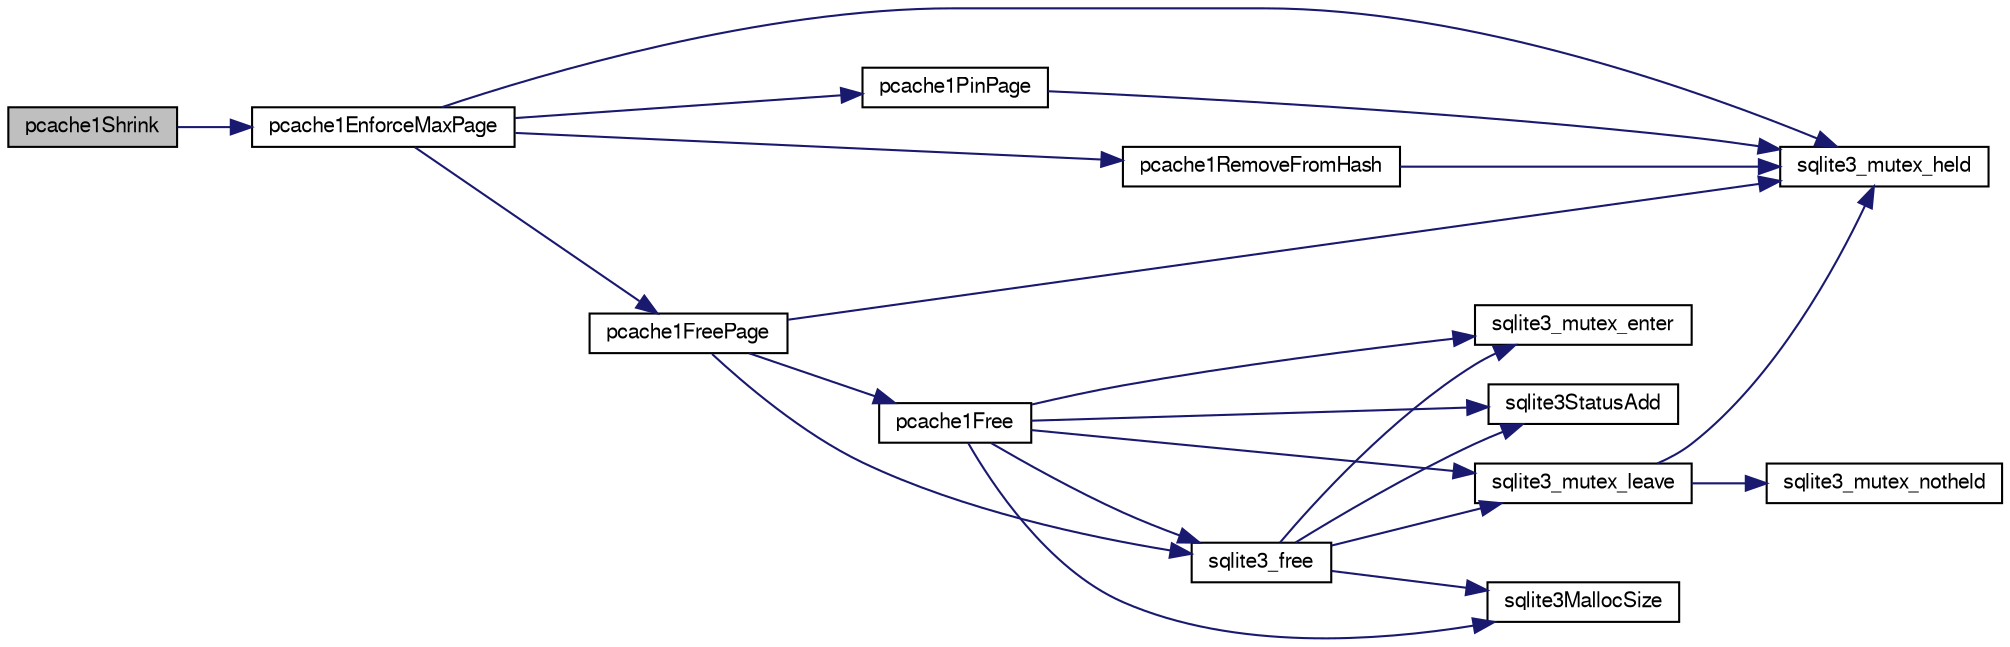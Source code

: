 digraph "pcache1Shrink"
{
  edge [fontname="FreeSans",fontsize="10",labelfontname="FreeSans",labelfontsize="10"];
  node [fontname="FreeSans",fontsize="10",shape=record];
  rankdir="LR";
  Node232115 [label="pcache1Shrink",height=0.2,width=0.4,color="black", fillcolor="grey75", style="filled", fontcolor="black"];
  Node232115 -> Node232116 [color="midnightblue",fontsize="10",style="solid",fontname="FreeSans"];
  Node232116 [label="pcache1EnforceMaxPage",height=0.2,width=0.4,color="black", fillcolor="white", style="filled",URL="$sqlite3_8c.html#a984a14dae7f8f146ca82b94f587a1389"];
  Node232116 -> Node232117 [color="midnightblue",fontsize="10",style="solid",fontname="FreeSans"];
  Node232117 [label="sqlite3_mutex_held",height=0.2,width=0.4,color="black", fillcolor="white", style="filled",URL="$sqlite3_8c.html#acf77da68932b6bc163c5e68547ecc3e7"];
  Node232116 -> Node232118 [color="midnightblue",fontsize="10",style="solid",fontname="FreeSans"];
  Node232118 [label="pcache1PinPage",height=0.2,width=0.4,color="black", fillcolor="white", style="filled",URL="$sqlite3_8c.html#a8c56f8763581386fa892a46f77c8d684"];
  Node232118 -> Node232117 [color="midnightblue",fontsize="10",style="solid",fontname="FreeSans"];
  Node232116 -> Node232119 [color="midnightblue",fontsize="10",style="solid",fontname="FreeSans"];
  Node232119 [label="pcache1RemoveFromHash",height=0.2,width=0.4,color="black", fillcolor="white", style="filled",URL="$sqlite3_8c.html#a1b58eae8a9fe64c0c817a74a2ac7ad41"];
  Node232119 -> Node232117 [color="midnightblue",fontsize="10",style="solid",fontname="FreeSans"];
  Node232116 -> Node232120 [color="midnightblue",fontsize="10",style="solid",fontname="FreeSans"];
  Node232120 [label="pcache1FreePage",height=0.2,width=0.4,color="black", fillcolor="white", style="filled",URL="$sqlite3_8c.html#aa3f573a706805bb81ef72ff65ffcdb79"];
  Node232120 -> Node232117 [color="midnightblue",fontsize="10",style="solid",fontname="FreeSans"];
  Node232120 -> Node232121 [color="midnightblue",fontsize="10",style="solid",fontname="FreeSans"];
  Node232121 [label="pcache1Free",height=0.2,width=0.4,color="black", fillcolor="white", style="filled",URL="$sqlite3_8c.html#a283e764f60afec3ed4995402b6604ceb"];
  Node232121 -> Node232122 [color="midnightblue",fontsize="10",style="solid",fontname="FreeSans"];
  Node232122 [label="sqlite3_mutex_enter",height=0.2,width=0.4,color="black", fillcolor="white", style="filled",URL="$sqlite3_8c.html#a1c12cde690bd89f104de5cbad12a6bf5"];
  Node232121 -> Node232123 [color="midnightblue",fontsize="10",style="solid",fontname="FreeSans"];
  Node232123 [label="sqlite3StatusAdd",height=0.2,width=0.4,color="black", fillcolor="white", style="filled",URL="$sqlite3_8c.html#afa029f93586aeab4cc85360905dae9cd"];
  Node232121 -> Node232124 [color="midnightblue",fontsize="10",style="solid",fontname="FreeSans"];
  Node232124 [label="sqlite3_mutex_leave",height=0.2,width=0.4,color="black", fillcolor="white", style="filled",URL="$sqlite3_8c.html#a5838d235601dbd3c1fa993555c6bcc93"];
  Node232124 -> Node232117 [color="midnightblue",fontsize="10",style="solid",fontname="FreeSans"];
  Node232124 -> Node232125 [color="midnightblue",fontsize="10",style="solid",fontname="FreeSans"];
  Node232125 [label="sqlite3_mutex_notheld",height=0.2,width=0.4,color="black", fillcolor="white", style="filled",URL="$sqlite3_8c.html#a83967c837c1c000d3b5adcfaa688f5dc"];
  Node232121 -> Node232126 [color="midnightblue",fontsize="10",style="solid",fontname="FreeSans"];
  Node232126 [label="sqlite3MallocSize",height=0.2,width=0.4,color="black", fillcolor="white", style="filled",URL="$sqlite3_8c.html#acf5d2a5f35270bafb050bd2def576955"];
  Node232121 -> Node232127 [color="midnightblue",fontsize="10",style="solid",fontname="FreeSans"];
  Node232127 [label="sqlite3_free",height=0.2,width=0.4,color="black", fillcolor="white", style="filled",URL="$sqlite3_8c.html#a6552349e36a8a691af5487999ab09519"];
  Node232127 -> Node232122 [color="midnightblue",fontsize="10",style="solid",fontname="FreeSans"];
  Node232127 -> Node232123 [color="midnightblue",fontsize="10",style="solid",fontname="FreeSans"];
  Node232127 -> Node232126 [color="midnightblue",fontsize="10",style="solid",fontname="FreeSans"];
  Node232127 -> Node232124 [color="midnightblue",fontsize="10",style="solid",fontname="FreeSans"];
  Node232120 -> Node232127 [color="midnightblue",fontsize="10",style="solid",fontname="FreeSans"];
}
